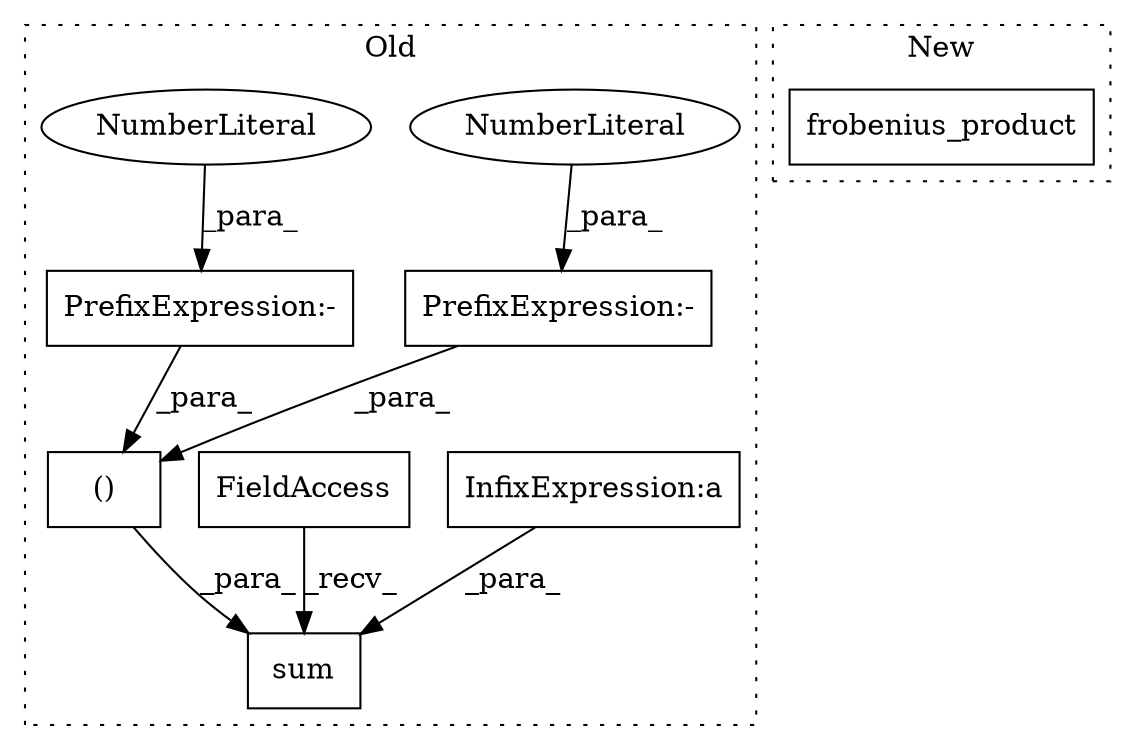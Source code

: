 digraph G {
subgraph cluster0 {
1 [label="sum" a="32" s="2104,2139" l="4,2" shape="box"];
3 [label="InfixExpression:a" a="27" s="1883" l="3" shape="box"];
4 [label="()" a="106" s="2122" l="17" shape="box"];
5 [label="FieldAccess" a="22" s="2086" l="9" shape="box"];
6 [label="PrefixExpression:-" a="38" s="2122" l="1" shape="box"];
7 [label="NumberLiteral" a="34" s="2123" l="1" shape="ellipse"];
8 [label="PrefixExpression:-" a="38" s="2137" l="1" shape="box"];
9 [label="NumberLiteral" a="34" s="2138" l="1" shape="ellipse"];
label = "Old";
style="dotted";
}
subgraph cluster1 {
2 [label="frobenius_product" a="32" s="2076,2113" l="18,1" shape="box"];
label = "New";
style="dotted";
}
3 -> 1 [label="_para_"];
4 -> 1 [label="_para_"];
5 -> 1 [label="_recv_"];
6 -> 4 [label="_para_"];
7 -> 6 [label="_para_"];
8 -> 4 [label="_para_"];
9 -> 8 [label="_para_"];
}